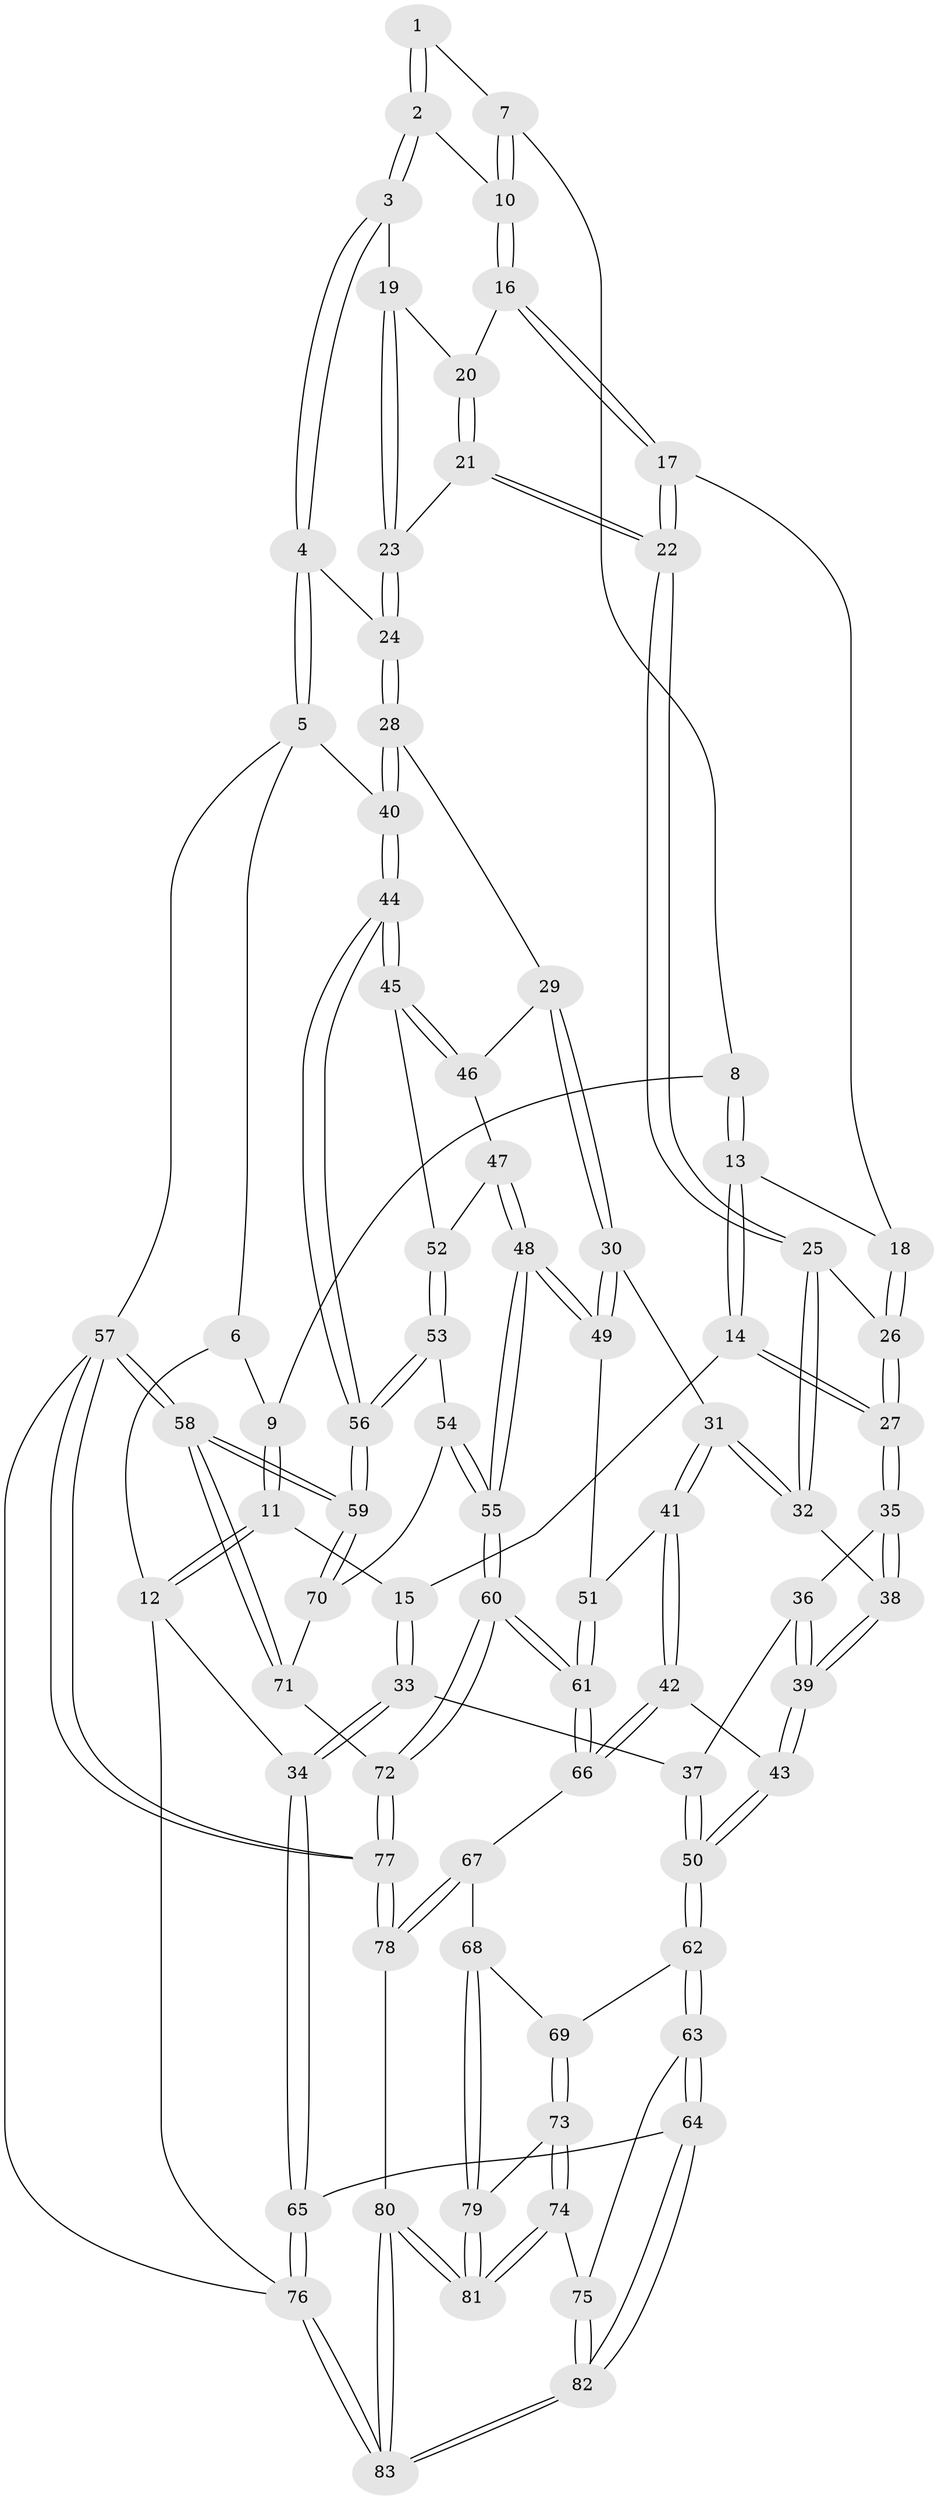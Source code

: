 // Generated by graph-tools (version 1.1) at 2025/11/02/27/25 16:11:57]
// undirected, 83 vertices, 204 edges
graph export_dot {
graph [start="1"]
  node [color=gray90,style=filled];
  1 [pos="+0.360430226262084+0"];
  2 [pos="+0.6954287701380683+0"];
  3 [pos="+0.725390822531944+0"];
  4 [pos="+0.8469363176549047+0"];
  5 [pos="+1+0"];
  6 [pos="+0.11250196127605741+0"];
  7 [pos="+0.32464968265477784+0.04234851336214485"];
  8 [pos="+0.18488564945115699+0.05049685504148355"];
  9 [pos="+0.14140279810762926+0.01147208993694267"];
  10 [pos="+0.37857807553345824+0.11387559880851865"];
  11 [pos="+0.014120244907192254+0.16598514069518558"];
  12 [pos="+0+0.22330322913386308"];
  13 [pos="+0.25360967026027464+0.18600781206988729"];
  14 [pos="+0.21406700901304843+0.2479834861319771"];
  15 [pos="+0.1410395096733785+0.25066155444118365"];
  16 [pos="+0.3767350811146994+0.12114317213566816"];
  17 [pos="+0.3726839611985475+0.12682673952574405"];
  18 [pos="+0.3337447667055428+0.168344587071144"];
  19 [pos="+0.6571932652650002+0.008693204163140244"];
  20 [pos="+0.44402781404819525+0.1552715808502752"];
  21 [pos="+0.558057071020789+0.22735945213153935"];
  22 [pos="+0.5034352294841187+0.29270096720843936"];
  23 [pos="+0.5801674677758304+0.2124376494594189"];
  24 [pos="+0.7699306504898898+0.37313775598837373"];
  25 [pos="+0.4922891746885429+0.30947635374355986"];
  26 [pos="+0.41137178673825797+0.2999990378818147"];
  27 [pos="+0.2776924898637759+0.37771429718821514"];
  28 [pos="+0.7772472376853004+0.393884485325139"];
  29 [pos="+0.7658521268754466+0.40694584354424945"];
  30 [pos="+0.6540112359602277+0.4928536088439774"];
  31 [pos="+0.6261486517764745+0.4851787685064631"];
  32 [pos="+0.5245402882749012+0.4348490125360252"];
  33 [pos="+0.016893967841803758+0.5075690188959475"];
  34 [pos="+0+0.5537425921658528"];
  35 [pos="+0.27696548049434383+0.3818339343398568"];
  36 [pos="+0.2578873734880167+0.41133045665698154"];
  37 [pos="+0.1284026253592551+0.4996524298242107"];
  38 [pos="+0.45699184858538094+0.47321516858813895"];
  39 [pos="+0.3814427636829489+0.5951113349261641"];
  40 [pos="+1+0.4076539635418638"];
  41 [pos="+0.42854458008465246+0.6684657843364478"];
  42 [pos="+0.41302855559410645+0.6735966560166128"];
  43 [pos="+0.37128097564887236+0.6550271257008371"];
  44 [pos="+1+0.5531859396814268"];
  45 [pos="+0.8733247526745502+0.6152083927819182"];
  46 [pos="+0.8155584345468492+0.5352017727425485"];
  47 [pos="+0.7944928898413149+0.6217168533813067"];
  48 [pos="+0.7238690602527713+0.6298820268975601"];
  49 [pos="+0.6569638004964117+0.5163969537430854"];
  50 [pos="+0.3290401118790369+0.6712487755274994"];
  51 [pos="+0.5780162191644361+0.6548366263039241"];
  52 [pos="+0.8546277760028262+0.6288988790814001"];
  53 [pos="+0.84408388878427+0.702229685484598"];
  54 [pos="+0.831055800247156+0.740808392925014"];
  55 [pos="+0.7205540253868946+0.7851132965015728"];
  56 [pos="+1+0.6256913310116952"];
  57 [pos="+1+1"];
  58 [pos="+1+1"];
  59 [pos="+1+0.7852531407731564"];
  60 [pos="+0.6983653044569281+0.818878680874507"];
  61 [pos="+0.6505726701263174+0.8042964826108278"];
  62 [pos="+0.32495116345554975+0.6764612718201788"];
  63 [pos="+0.2092465418745184+0.7867031082508444"];
  64 [pos="+0+0.7362367248458619"];
  65 [pos="+0+0.7290981193408073"];
  66 [pos="+0.5041459041986872+0.8166195582538827"];
  67 [pos="+0.5030962423356802+0.8183865110297806"];
  68 [pos="+0.42215304921349944+0.8684621600303518"];
  69 [pos="+0.3728051258413676+0.8291118397031857"];
  70 [pos="+0.9138954992115138+0.7647498448017344"];
  71 [pos="+0.8122271161062581+0.9044583124126373"];
  72 [pos="+0.7083698746190412+0.8476830205019128"];
  73 [pos="+0.2632709848324177+0.8704958455955536"];
  74 [pos="+0.24762056440598923+0.8686682553991757"];
  75 [pos="+0.24293410898664594+0.8663515259669499"];
  76 [pos="+0+1"];
  77 [pos="+0.5497249726989379+1"];
  78 [pos="+0.5380826948524523+1"];
  79 [pos="+0.39495020965951216+0.9054912060359696"];
  80 [pos="+0.4436737662465307+1"];
  81 [pos="+0.4176118351869474+1"];
  82 [pos="+0.1798855216463157+0.9984173699703409"];
  83 [pos="+0.1665541779296697+1"];
  1 -- 2;
  1 -- 2;
  1 -- 7;
  2 -- 3;
  2 -- 3;
  2 -- 10;
  3 -- 4;
  3 -- 4;
  3 -- 19;
  4 -- 5;
  4 -- 5;
  4 -- 24;
  5 -- 6;
  5 -- 40;
  5 -- 57;
  6 -- 9;
  6 -- 12;
  7 -- 8;
  7 -- 10;
  7 -- 10;
  8 -- 9;
  8 -- 13;
  8 -- 13;
  9 -- 11;
  9 -- 11;
  10 -- 16;
  10 -- 16;
  11 -- 12;
  11 -- 12;
  11 -- 15;
  12 -- 34;
  12 -- 76;
  13 -- 14;
  13 -- 14;
  13 -- 18;
  14 -- 15;
  14 -- 27;
  14 -- 27;
  15 -- 33;
  15 -- 33;
  16 -- 17;
  16 -- 17;
  16 -- 20;
  17 -- 18;
  17 -- 22;
  17 -- 22;
  18 -- 26;
  18 -- 26;
  19 -- 20;
  19 -- 23;
  19 -- 23;
  20 -- 21;
  20 -- 21;
  21 -- 22;
  21 -- 22;
  21 -- 23;
  22 -- 25;
  22 -- 25;
  23 -- 24;
  23 -- 24;
  24 -- 28;
  24 -- 28;
  25 -- 26;
  25 -- 32;
  25 -- 32;
  26 -- 27;
  26 -- 27;
  27 -- 35;
  27 -- 35;
  28 -- 29;
  28 -- 40;
  28 -- 40;
  29 -- 30;
  29 -- 30;
  29 -- 46;
  30 -- 31;
  30 -- 49;
  30 -- 49;
  31 -- 32;
  31 -- 32;
  31 -- 41;
  31 -- 41;
  32 -- 38;
  33 -- 34;
  33 -- 34;
  33 -- 37;
  34 -- 65;
  34 -- 65;
  35 -- 36;
  35 -- 38;
  35 -- 38;
  36 -- 37;
  36 -- 39;
  36 -- 39;
  37 -- 50;
  37 -- 50;
  38 -- 39;
  38 -- 39;
  39 -- 43;
  39 -- 43;
  40 -- 44;
  40 -- 44;
  41 -- 42;
  41 -- 42;
  41 -- 51;
  42 -- 43;
  42 -- 66;
  42 -- 66;
  43 -- 50;
  43 -- 50;
  44 -- 45;
  44 -- 45;
  44 -- 56;
  44 -- 56;
  45 -- 46;
  45 -- 46;
  45 -- 52;
  46 -- 47;
  47 -- 48;
  47 -- 48;
  47 -- 52;
  48 -- 49;
  48 -- 49;
  48 -- 55;
  48 -- 55;
  49 -- 51;
  50 -- 62;
  50 -- 62;
  51 -- 61;
  51 -- 61;
  52 -- 53;
  52 -- 53;
  53 -- 54;
  53 -- 56;
  53 -- 56;
  54 -- 55;
  54 -- 55;
  54 -- 70;
  55 -- 60;
  55 -- 60;
  56 -- 59;
  56 -- 59;
  57 -- 58;
  57 -- 58;
  57 -- 77;
  57 -- 77;
  57 -- 76;
  58 -- 59;
  58 -- 59;
  58 -- 71;
  58 -- 71;
  59 -- 70;
  59 -- 70;
  60 -- 61;
  60 -- 61;
  60 -- 72;
  60 -- 72;
  61 -- 66;
  61 -- 66;
  62 -- 63;
  62 -- 63;
  62 -- 69;
  63 -- 64;
  63 -- 64;
  63 -- 75;
  64 -- 65;
  64 -- 82;
  64 -- 82;
  65 -- 76;
  65 -- 76;
  66 -- 67;
  67 -- 68;
  67 -- 78;
  67 -- 78;
  68 -- 69;
  68 -- 79;
  68 -- 79;
  69 -- 73;
  69 -- 73;
  70 -- 71;
  71 -- 72;
  72 -- 77;
  72 -- 77;
  73 -- 74;
  73 -- 74;
  73 -- 79;
  74 -- 75;
  74 -- 81;
  74 -- 81;
  75 -- 82;
  75 -- 82;
  76 -- 83;
  76 -- 83;
  77 -- 78;
  77 -- 78;
  78 -- 80;
  79 -- 81;
  79 -- 81;
  80 -- 81;
  80 -- 81;
  80 -- 83;
  80 -- 83;
  82 -- 83;
  82 -- 83;
}
